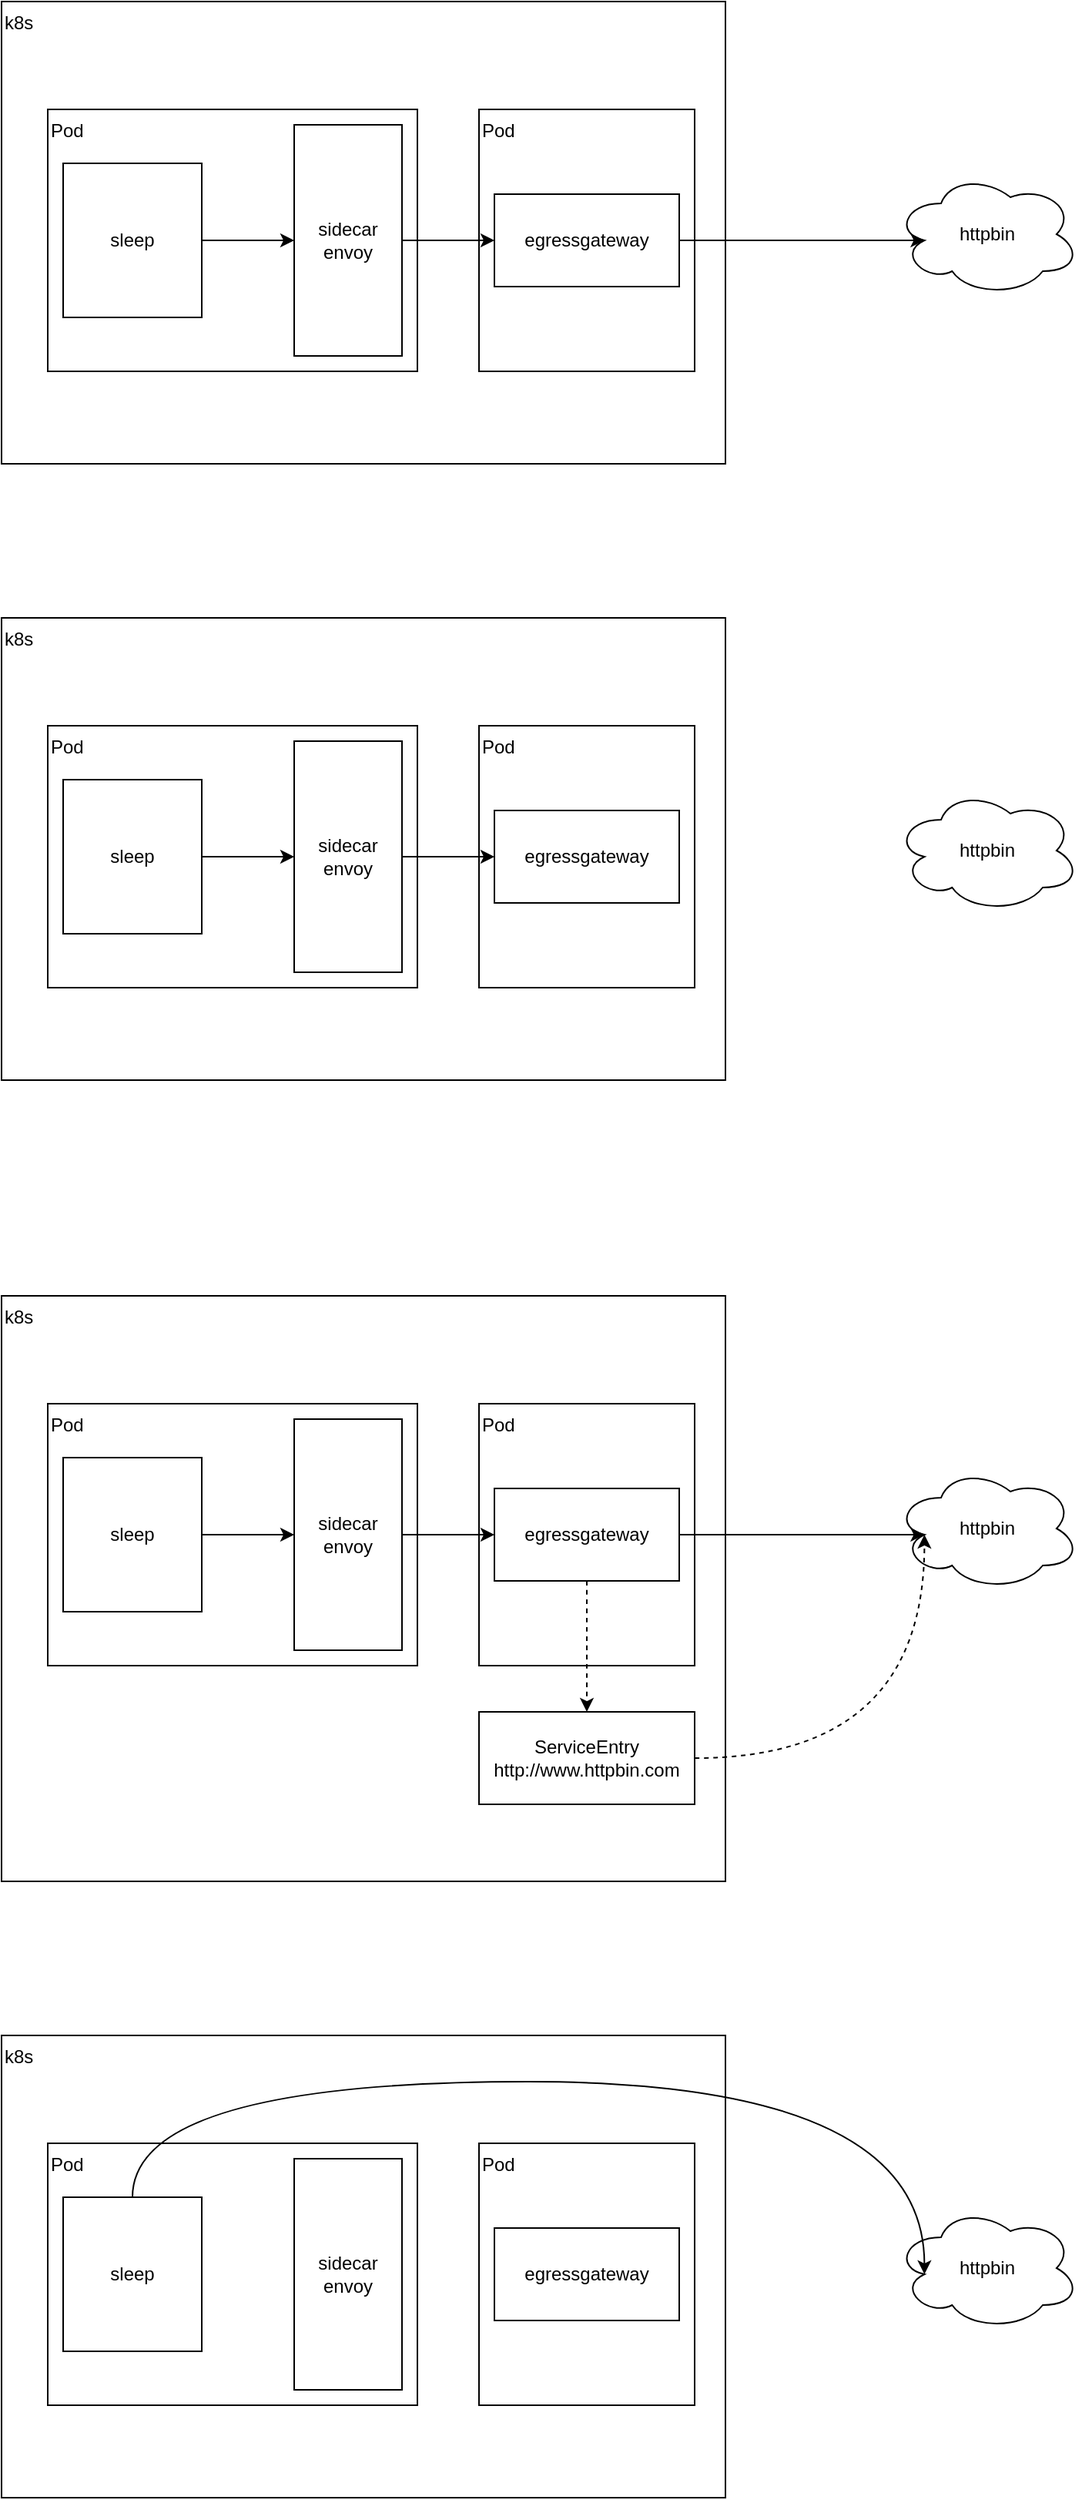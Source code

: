 <mxfile version="17.4.6" type="github">
  <diagram id="BKTVI9OD8oNNUzKUMocG" name="第 1 页">
    <mxGraphModel dx="1426" dy="794" grid="1" gridSize="10" guides="1" tooltips="1" connect="1" arrows="1" fold="1" page="1" pageScale="1" pageWidth="827" pageHeight="1169" math="0" shadow="0">
      <root>
        <mxCell id="0" />
        <mxCell id="1" parent="0" />
        <mxCell id="Qi2p6z6g4xfFtqPoYyuL-1" value="k8s" style="rounded=0;whiteSpace=wrap;html=1;align=left;verticalAlign=top;" vertex="1" parent="1">
          <mxGeometry x="80" y="80" width="470" height="300" as="geometry" />
        </mxCell>
        <mxCell id="Qi2p6z6g4xfFtqPoYyuL-2" value="httpbin" style="ellipse;shape=cloud;whiteSpace=wrap;html=1;" vertex="1" parent="1">
          <mxGeometry x="660" y="191" width="120" height="80" as="geometry" />
        </mxCell>
        <mxCell id="Qi2p6z6g4xfFtqPoYyuL-3" value="Pod" style="rounded=0;whiteSpace=wrap;html=1;align=left;verticalAlign=top;" vertex="1" parent="1">
          <mxGeometry x="110" y="150" width="240" height="170" as="geometry" />
        </mxCell>
        <mxCell id="Qi2p6z6g4xfFtqPoYyuL-6" style="edgeStyle=orthogonalEdgeStyle;rounded=0;orthogonalLoop=1;jettySize=auto;html=1;entryX=0;entryY=0.5;entryDx=0;entryDy=0;" edge="1" parent="1" source="Qi2p6z6g4xfFtqPoYyuL-4" target="Qi2p6z6g4xfFtqPoYyuL-5">
          <mxGeometry relative="1" as="geometry" />
        </mxCell>
        <mxCell id="Qi2p6z6g4xfFtqPoYyuL-4" value="sleep" style="rounded=0;whiteSpace=wrap;html=1;" vertex="1" parent="1">
          <mxGeometry x="120" y="185" width="90" height="100" as="geometry" />
        </mxCell>
        <mxCell id="Qi2p6z6g4xfFtqPoYyuL-5" value="sidecar&lt;br&gt;envoy" style="rounded=0;whiteSpace=wrap;html=1;" vertex="1" parent="1">
          <mxGeometry x="270" y="160" width="70" height="150" as="geometry" />
        </mxCell>
        <mxCell id="Qi2p6z6g4xfFtqPoYyuL-15" value="Pod" style="rounded=0;whiteSpace=wrap;html=1;verticalAlign=top;align=left;" vertex="1" parent="1">
          <mxGeometry x="390" y="150" width="140" height="170" as="geometry" />
        </mxCell>
        <mxCell id="Qi2p6z6g4xfFtqPoYyuL-18" style="edgeStyle=orthogonalEdgeStyle;rounded=0;orthogonalLoop=1;jettySize=auto;html=1;entryX=0.16;entryY=0.55;entryDx=0;entryDy=0;entryPerimeter=0;" edge="1" parent="1" source="Qi2p6z6g4xfFtqPoYyuL-16" target="Qi2p6z6g4xfFtqPoYyuL-2">
          <mxGeometry relative="1" as="geometry" />
        </mxCell>
        <mxCell id="Qi2p6z6g4xfFtqPoYyuL-16" value="egressgateway" style="rounded=0;whiteSpace=wrap;html=1;" vertex="1" parent="1">
          <mxGeometry x="400" y="205" width="120" height="60" as="geometry" />
        </mxCell>
        <mxCell id="Qi2p6z6g4xfFtqPoYyuL-17" style="edgeStyle=orthogonalEdgeStyle;rounded=0;orthogonalLoop=1;jettySize=auto;html=1;entryX=0;entryY=0.5;entryDx=0;entryDy=0;" edge="1" parent="1" source="Qi2p6z6g4xfFtqPoYyuL-5" target="Qi2p6z6g4xfFtqPoYyuL-16">
          <mxGeometry relative="1" as="geometry" />
        </mxCell>
        <mxCell id="Qi2p6z6g4xfFtqPoYyuL-19" value="k8s" style="rounded=0;whiteSpace=wrap;html=1;align=left;verticalAlign=top;" vertex="1" parent="1">
          <mxGeometry x="80" y="480" width="470" height="300" as="geometry" />
        </mxCell>
        <mxCell id="Qi2p6z6g4xfFtqPoYyuL-20" value="httpbin" style="ellipse;shape=cloud;whiteSpace=wrap;html=1;" vertex="1" parent="1">
          <mxGeometry x="660" y="591" width="120" height="80" as="geometry" />
        </mxCell>
        <mxCell id="Qi2p6z6g4xfFtqPoYyuL-21" value="Pod" style="rounded=0;whiteSpace=wrap;html=1;align=left;verticalAlign=top;" vertex="1" parent="1">
          <mxGeometry x="110" y="550" width="240" height="170" as="geometry" />
        </mxCell>
        <mxCell id="Qi2p6z6g4xfFtqPoYyuL-22" style="edgeStyle=orthogonalEdgeStyle;rounded=0;orthogonalLoop=1;jettySize=auto;html=1;entryX=0;entryY=0.5;entryDx=0;entryDy=0;" edge="1" parent="1" source="Qi2p6z6g4xfFtqPoYyuL-23" target="Qi2p6z6g4xfFtqPoYyuL-24">
          <mxGeometry relative="1" as="geometry" />
        </mxCell>
        <mxCell id="Qi2p6z6g4xfFtqPoYyuL-23" value="sleep" style="rounded=0;whiteSpace=wrap;html=1;" vertex="1" parent="1">
          <mxGeometry x="120" y="585" width="90" height="100" as="geometry" />
        </mxCell>
        <mxCell id="Qi2p6z6g4xfFtqPoYyuL-24" value="sidecar&lt;br&gt;envoy" style="rounded=0;whiteSpace=wrap;html=1;" vertex="1" parent="1">
          <mxGeometry x="270" y="560" width="70" height="150" as="geometry" />
        </mxCell>
        <mxCell id="Qi2p6z6g4xfFtqPoYyuL-25" value="Pod" style="rounded=0;whiteSpace=wrap;html=1;verticalAlign=top;align=left;" vertex="1" parent="1">
          <mxGeometry x="390" y="550" width="140" height="170" as="geometry" />
        </mxCell>
        <mxCell id="Qi2p6z6g4xfFtqPoYyuL-27" value="egressgateway" style="rounded=0;whiteSpace=wrap;html=1;" vertex="1" parent="1">
          <mxGeometry x="400" y="605" width="120" height="60" as="geometry" />
        </mxCell>
        <mxCell id="Qi2p6z6g4xfFtqPoYyuL-28" style="edgeStyle=orthogonalEdgeStyle;rounded=0;orthogonalLoop=1;jettySize=auto;html=1;entryX=0;entryY=0.5;entryDx=0;entryDy=0;" edge="1" parent="1" source="Qi2p6z6g4xfFtqPoYyuL-24" target="Qi2p6z6g4xfFtqPoYyuL-27">
          <mxGeometry relative="1" as="geometry" />
        </mxCell>
        <mxCell id="Qi2p6z6g4xfFtqPoYyuL-29" value="k8s" style="rounded=0;whiteSpace=wrap;html=1;align=left;verticalAlign=top;" vertex="1" parent="1">
          <mxGeometry x="80" y="920" width="470" height="380" as="geometry" />
        </mxCell>
        <mxCell id="Qi2p6z6g4xfFtqPoYyuL-30" value="httpbin" style="ellipse;shape=cloud;whiteSpace=wrap;html=1;" vertex="1" parent="1">
          <mxGeometry x="660" y="1031" width="120" height="80" as="geometry" />
        </mxCell>
        <mxCell id="Qi2p6z6g4xfFtqPoYyuL-31" value="Pod" style="rounded=0;whiteSpace=wrap;html=1;align=left;verticalAlign=top;" vertex="1" parent="1">
          <mxGeometry x="110" y="990" width="240" height="170" as="geometry" />
        </mxCell>
        <mxCell id="Qi2p6z6g4xfFtqPoYyuL-32" style="edgeStyle=orthogonalEdgeStyle;rounded=0;orthogonalLoop=1;jettySize=auto;html=1;entryX=0;entryY=0.5;entryDx=0;entryDy=0;" edge="1" parent="1" source="Qi2p6z6g4xfFtqPoYyuL-33" target="Qi2p6z6g4xfFtqPoYyuL-34">
          <mxGeometry relative="1" as="geometry" />
        </mxCell>
        <mxCell id="Qi2p6z6g4xfFtqPoYyuL-33" value="sleep" style="rounded=0;whiteSpace=wrap;html=1;" vertex="1" parent="1">
          <mxGeometry x="120" y="1025" width="90" height="100" as="geometry" />
        </mxCell>
        <mxCell id="Qi2p6z6g4xfFtqPoYyuL-34" value="sidecar&lt;br&gt;envoy" style="rounded=0;whiteSpace=wrap;html=1;" vertex="1" parent="1">
          <mxGeometry x="270" y="1000" width="70" height="150" as="geometry" />
        </mxCell>
        <mxCell id="Qi2p6z6g4xfFtqPoYyuL-35" value="Pod" style="rounded=0;whiteSpace=wrap;html=1;verticalAlign=top;align=left;" vertex="1" parent="1">
          <mxGeometry x="390" y="990" width="140" height="170" as="geometry" />
        </mxCell>
        <mxCell id="Qi2p6z6g4xfFtqPoYyuL-36" style="edgeStyle=orthogonalEdgeStyle;rounded=0;orthogonalLoop=1;jettySize=auto;html=1;entryX=0.16;entryY=0.55;entryDx=0;entryDy=0;entryPerimeter=0;" edge="1" parent="1" source="Qi2p6z6g4xfFtqPoYyuL-37" target="Qi2p6z6g4xfFtqPoYyuL-30">
          <mxGeometry relative="1" as="geometry" />
        </mxCell>
        <mxCell id="Qi2p6z6g4xfFtqPoYyuL-37" value="egressgateway" style="rounded=0;whiteSpace=wrap;html=1;" vertex="1" parent="1">
          <mxGeometry x="400" y="1045" width="120" height="60" as="geometry" />
        </mxCell>
        <mxCell id="Qi2p6z6g4xfFtqPoYyuL-38" style="edgeStyle=orthogonalEdgeStyle;rounded=0;orthogonalLoop=1;jettySize=auto;html=1;entryX=0;entryY=0.5;entryDx=0;entryDy=0;" edge="1" parent="1" source="Qi2p6z6g4xfFtqPoYyuL-34" target="Qi2p6z6g4xfFtqPoYyuL-37">
          <mxGeometry relative="1" as="geometry" />
        </mxCell>
        <mxCell id="Qi2p6z6g4xfFtqPoYyuL-40" style="edgeStyle=orthogonalEdgeStyle;curved=1;rounded=0;orthogonalLoop=1;jettySize=auto;html=1;entryX=0.16;entryY=0.55;entryDx=0;entryDy=0;entryPerimeter=0;dashed=1;" edge="1" parent="1" source="Qi2p6z6g4xfFtqPoYyuL-39" target="Qi2p6z6g4xfFtqPoYyuL-30">
          <mxGeometry relative="1" as="geometry" />
        </mxCell>
        <mxCell id="Qi2p6z6g4xfFtqPoYyuL-39" value="ServiceEntry&lt;br&gt;http://www.httpbin.com" style="rounded=0;whiteSpace=wrap;html=1;align=center;" vertex="1" parent="1">
          <mxGeometry x="390" y="1190" width="140" height="60" as="geometry" />
        </mxCell>
        <mxCell id="Qi2p6z6g4xfFtqPoYyuL-41" style="edgeStyle=orthogonalEdgeStyle;curved=1;rounded=0;orthogonalLoop=1;jettySize=auto;html=1;entryX=0.5;entryY=0;entryDx=0;entryDy=0;dashed=1;exitX=0.5;exitY=1;exitDx=0;exitDy=0;" edge="1" parent="1" source="Qi2p6z6g4xfFtqPoYyuL-37" target="Qi2p6z6g4xfFtqPoYyuL-39">
          <mxGeometry relative="1" as="geometry" />
        </mxCell>
        <mxCell id="Qi2p6z6g4xfFtqPoYyuL-42" value="k8s" style="rounded=0;whiteSpace=wrap;html=1;align=left;verticalAlign=top;" vertex="1" parent="1">
          <mxGeometry x="80" y="1400" width="470" height="300" as="geometry" />
        </mxCell>
        <mxCell id="Qi2p6z6g4xfFtqPoYyuL-43" value="httpbin" style="ellipse;shape=cloud;whiteSpace=wrap;html=1;" vertex="1" parent="1">
          <mxGeometry x="660" y="1511" width="120" height="80" as="geometry" />
        </mxCell>
        <mxCell id="Qi2p6z6g4xfFtqPoYyuL-44" value="Pod" style="rounded=0;whiteSpace=wrap;html=1;align=left;verticalAlign=top;" vertex="1" parent="1">
          <mxGeometry x="110" y="1470" width="240" height="170" as="geometry" />
        </mxCell>
        <mxCell id="Qi2p6z6g4xfFtqPoYyuL-46" value="sleep" style="rounded=0;whiteSpace=wrap;html=1;" vertex="1" parent="1">
          <mxGeometry x="120" y="1505" width="90" height="100" as="geometry" />
        </mxCell>
        <mxCell id="Qi2p6z6g4xfFtqPoYyuL-47" value="sidecar&lt;br&gt;envoy" style="rounded=0;whiteSpace=wrap;html=1;" vertex="1" parent="1">
          <mxGeometry x="270" y="1480" width="70" height="150" as="geometry" />
        </mxCell>
        <mxCell id="Qi2p6z6g4xfFtqPoYyuL-48" value="Pod" style="rounded=0;whiteSpace=wrap;html=1;verticalAlign=top;align=left;" vertex="1" parent="1">
          <mxGeometry x="390" y="1470" width="140" height="170" as="geometry" />
        </mxCell>
        <mxCell id="Qi2p6z6g4xfFtqPoYyuL-50" value="egressgateway" style="rounded=0;whiteSpace=wrap;html=1;" vertex="1" parent="1">
          <mxGeometry x="400" y="1525" width="120" height="60" as="geometry" />
        </mxCell>
        <mxCell id="Qi2p6z6g4xfFtqPoYyuL-45" style="edgeStyle=orthogonalEdgeStyle;rounded=0;orthogonalLoop=1;jettySize=auto;html=1;entryX=0.16;entryY=0.55;entryDx=0;entryDy=0;entryPerimeter=0;curved=1;" edge="1" parent="1" source="Qi2p6z6g4xfFtqPoYyuL-46" target="Qi2p6z6g4xfFtqPoYyuL-43">
          <mxGeometry relative="1" as="geometry">
            <Array as="points">
              <mxPoint x="165" y="1430" />
              <mxPoint x="679" y="1430" />
            </Array>
          </mxGeometry>
        </mxCell>
      </root>
    </mxGraphModel>
  </diagram>
</mxfile>
